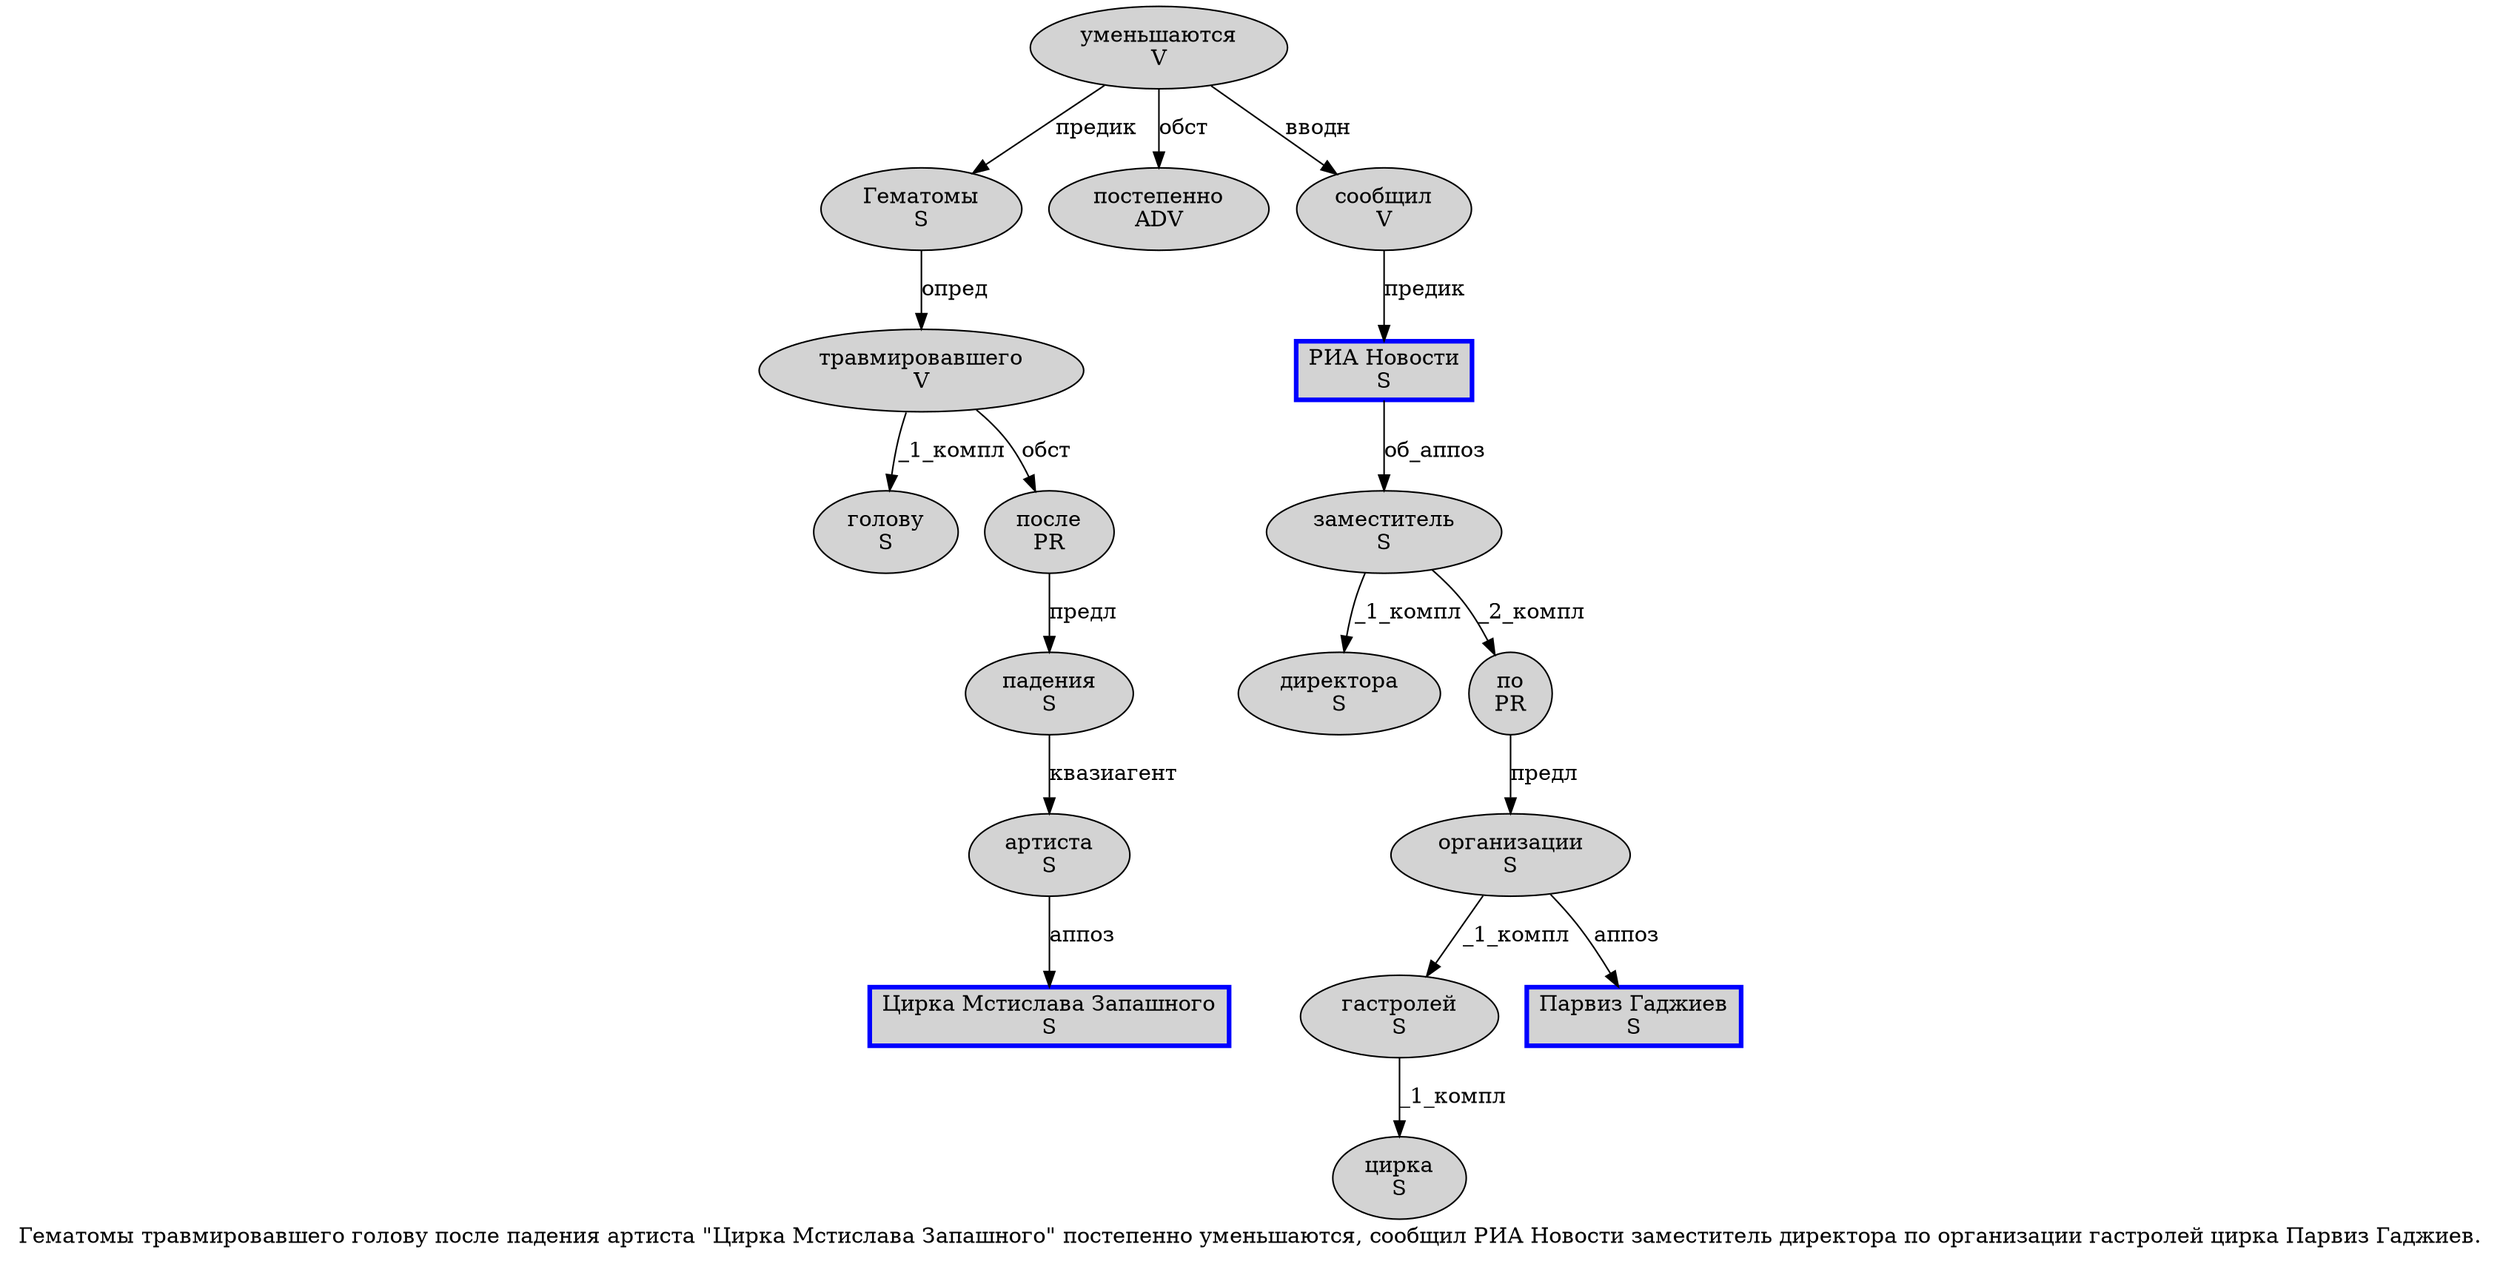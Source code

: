 digraph SENTENCE_180 {
	graph [label="Гематомы травмировавшего голову после падения артиста \"Цирка Мстислава Запашного\" постепенно уменьшаются, сообщил РИА Новости заместитель директора по организации гастролей цирка Парвиз Гаджиев."]
	node [style=filled]
		0 [label="Гематомы
S" color="" fillcolor=lightgray penwidth=1 shape=ellipse]
		1 [label="травмировавшего
V" color="" fillcolor=lightgray penwidth=1 shape=ellipse]
		2 [label="голову
S" color="" fillcolor=lightgray penwidth=1 shape=ellipse]
		3 [label="после
PR" color="" fillcolor=lightgray penwidth=1 shape=ellipse]
		4 [label="падения
S" color="" fillcolor=lightgray penwidth=1 shape=ellipse]
		5 [label="артиста
S" color="" fillcolor=lightgray penwidth=1 shape=ellipse]
		7 [label="Цирка Мстислава Запашного
S" color=blue fillcolor=lightgray penwidth=3 shape=box]
		9 [label="постепенно
ADV" color="" fillcolor=lightgray penwidth=1 shape=ellipse]
		10 [label="уменьшаются
V" color="" fillcolor=lightgray penwidth=1 shape=ellipse]
		12 [label="сообщил
V" color="" fillcolor=lightgray penwidth=1 shape=ellipse]
		13 [label="РИА Новости
S" color=blue fillcolor=lightgray penwidth=3 shape=box]
		14 [label="заместитель
S" color="" fillcolor=lightgray penwidth=1 shape=ellipse]
		15 [label="директора
S" color="" fillcolor=lightgray penwidth=1 shape=ellipse]
		16 [label="по
PR" color="" fillcolor=lightgray penwidth=1 shape=ellipse]
		17 [label="организации
S" color="" fillcolor=lightgray penwidth=1 shape=ellipse]
		18 [label="гастролей
S" color="" fillcolor=lightgray penwidth=1 shape=ellipse]
		19 [label="цирка
S" color="" fillcolor=lightgray penwidth=1 shape=ellipse]
		20 [label="Парвиз Гаджиев
S" color=blue fillcolor=lightgray penwidth=3 shape=box]
			1 -> 2 [label="_1_компл"]
			1 -> 3 [label="обст"]
			18 -> 19 [label="_1_компл"]
			3 -> 4 [label="предл"]
			17 -> 18 [label="_1_компл"]
			17 -> 20 [label="аппоз"]
			14 -> 15 [label="_1_компл"]
			14 -> 16 [label="_2_компл"]
			12 -> 13 [label="предик"]
			16 -> 17 [label="предл"]
			4 -> 5 [label="квазиагент"]
			5 -> 7 [label="аппоз"]
			0 -> 1 [label="опред"]
			10 -> 0 [label="предик"]
			10 -> 9 [label="обст"]
			10 -> 12 [label="вводн"]
			13 -> 14 [label="об_аппоз"]
}